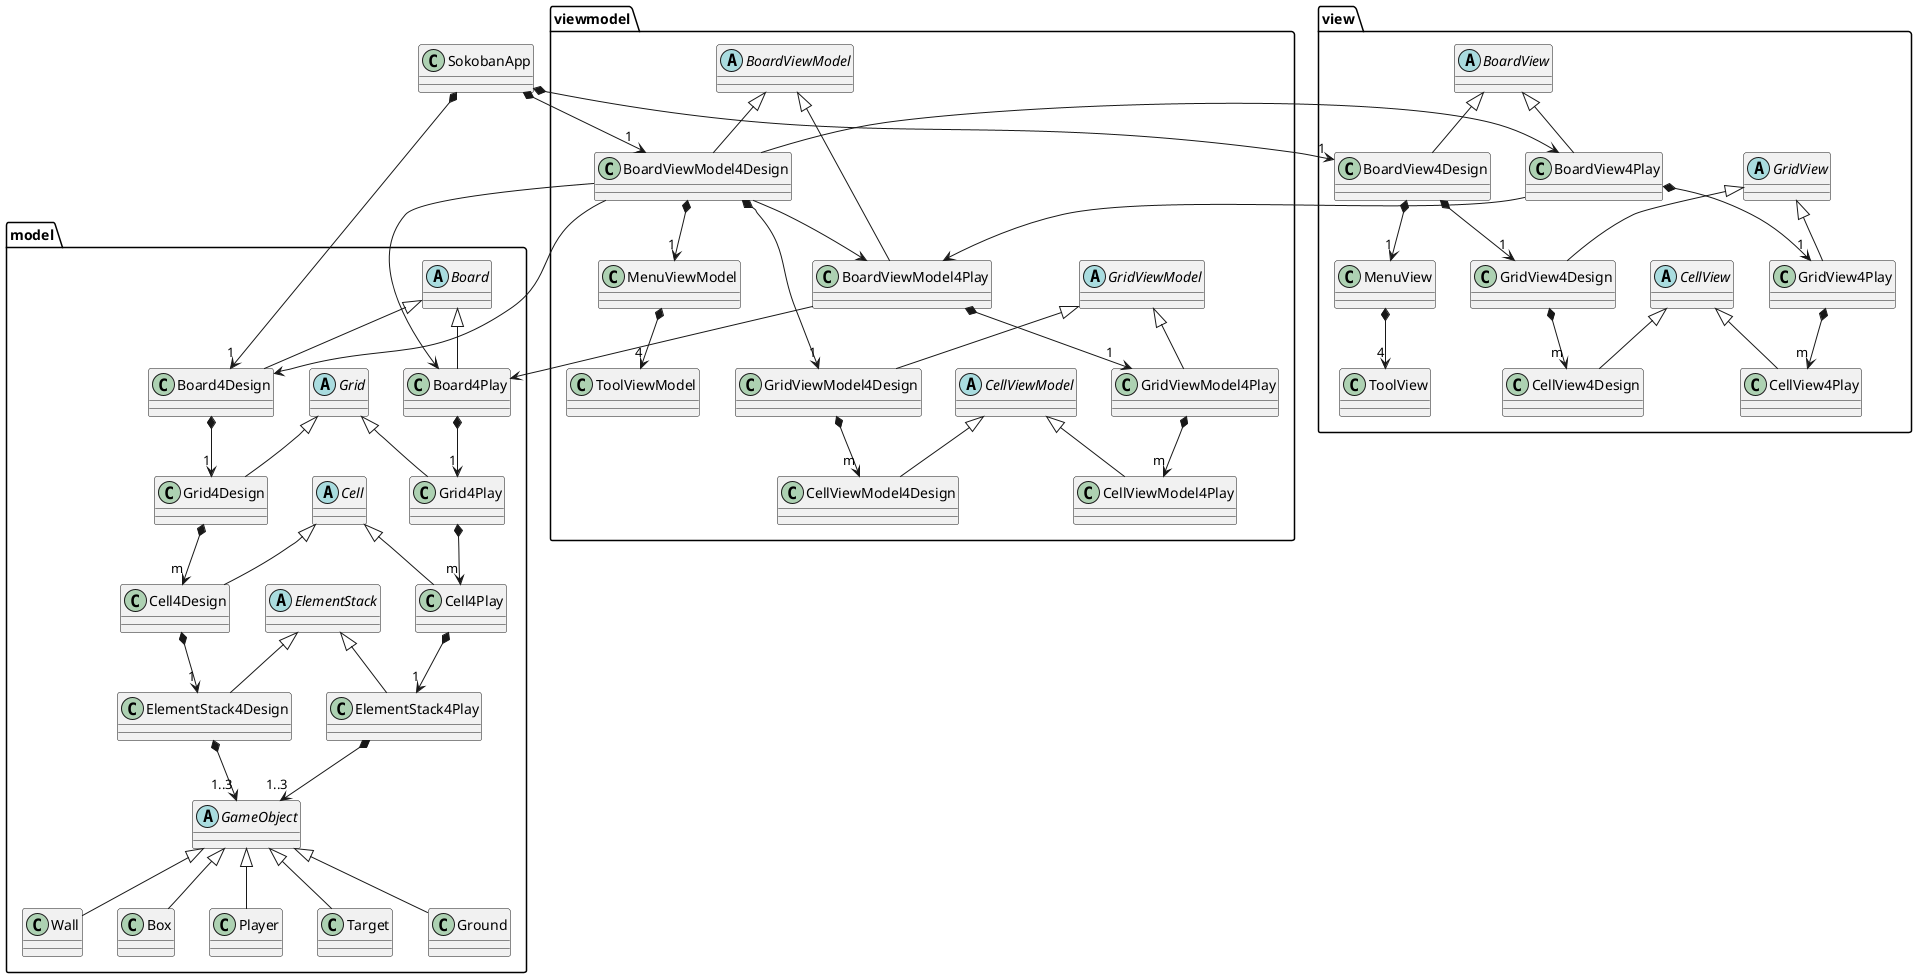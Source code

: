 @startuml

skinparam classAttributeIconSize 0
skinparam defaultFontName Consolas
!pragma useIntermediatePackages false

/' CREATION DES CLASSES ET RELATIONS DE BASE '/
class SokobanApp {
}
package model {
    abstract class Board {
    }

    class Board4Play {
    }

    class Board4Design {
    }

    abstract class Grid {
    }

    class Grid4Play {
    }

    class Grid4Design {
    }

    abstract class Cell {
    }

    class Cell4Play {
    }

    class Cell4Design {
    }

    abstract class ElementStack {
    }

    class ElementStack4Play {
    }

    class ElementStack4Design {
    }

    abstract class GameObject {
    }

    class Wall {
    }

    class Box {
    }

    class Player {
    }

    class Target {
    }

    class Ground {
    }
}

package view {
    abstract class BoardView {
    }

    class BoardView4Play {
    }

    class BoardView4Design {
    }

    abstract class GridView {
    }

    class GridView4Play {
    }

    class GridView4Design {
    }

    abstract class CellView {
    }

    class CellView4Play {
    }

    class CellView4Design {
    }

    class MenuView {
    }

    class ToolView {
    }
}

package viewmodel {
    abstract class BoardViewModel {
    }

    class BoardViewModel4Play {
    }


    class BoardViewModel4Design {
    }

    abstract class GridViewModel {
    }

    class GridViewModel4Play {
    }

    class GridViewModel4Design {
    }

    abstract class CellViewModel {
    }

    class CellViewModel4Play {
    }

    class CellViewModel4Design {
    }

    class MenuViewModel {
    }

    class ToolViewModel {
    }
}

/' RELATIONS '/

Board <|-- Board4Play
Board <|-- Board4Design
Grid <|-- Grid4Play
Grid <|-- Grid4Design
Cell <|-- Cell4Play
Cell <|-- Cell4Design
ElementStack <|-- ElementStack4Play
ElementStack <|-- ElementStack4Design
GameObject <|-- Wall
GameObject <|-- Box
GameObject <|-- Player
GameObject <|-- Target
GameObject <|-- Ground

BoardView <|-- BoardView4Play
BoardView <|-- BoardView4Design
GridView <|-- GridView4Play
GridView <|-- GridView4Design
CellView <|-- CellView4Play
CellView <|-- CellView4Design

BoardViewModel <|-- BoardViewModel4Play
BoardViewModel <|-- BoardViewModel4Design
GridViewModel <|-- GridViewModel4Play
GridViewModel <|-- GridViewModel4Design
CellViewModel <|-- CellViewModel4Play
CellViewModel <|-- CellViewModel4Design

/' INSTANTIATIONS '/

SokobanApp *--> "1" Board4Design
Board4Design *--> "1" Grid4Design
Grid4Design *--> "m" Cell4Design
Cell4Design *--> "1" ElementStack4Design
ElementStack4Design *--> "1..3" GameObject

SokobanApp *--> "1" BoardViewModel4Design
BoardViewModel4Design --> Board4Design
BoardViewModel4Design *--> "1" MenuViewModel
MenuViewModel *--> "4" ToolViewModel
BoardViewModel4Design *--> "1" GridViewModel4Design
GridViewModel4Design *--> "m" CellViewModel4Design

SokobanApp *--> "1" BoardView4Design
BoardView4Design *--> "1" GridView4Design
BoardView4Design *--> "1" MenuView
MenuView *--> "4" ToolView
GridView4Design *--> "m" CellView4Design

BoardViewModel4Design --> Board4Play
BoardViewModel4Design --> BoardViewModel4Play
BoardViewModel4Design --> BoardView4Play

BoardView4Play --> BoardViewModel4Play

Board4Play *--> "1" Grid4Play
Grid4Play *--> "m" Cell4Play
Cell4Play *--> "1" ElementStack4Play
ElementStack4Play *--> "1..3" GameObject

BoardViewModel4Play --> Board4Play
BoardViewModel4Play *--> "1" GridViewModel4Play
GridViewModel4Play *--> "m" CellViewModel4Play

BoardView4Play *--> "1" GridView4Play
GridView4Play *--> "m" CellView4Play

@enduml